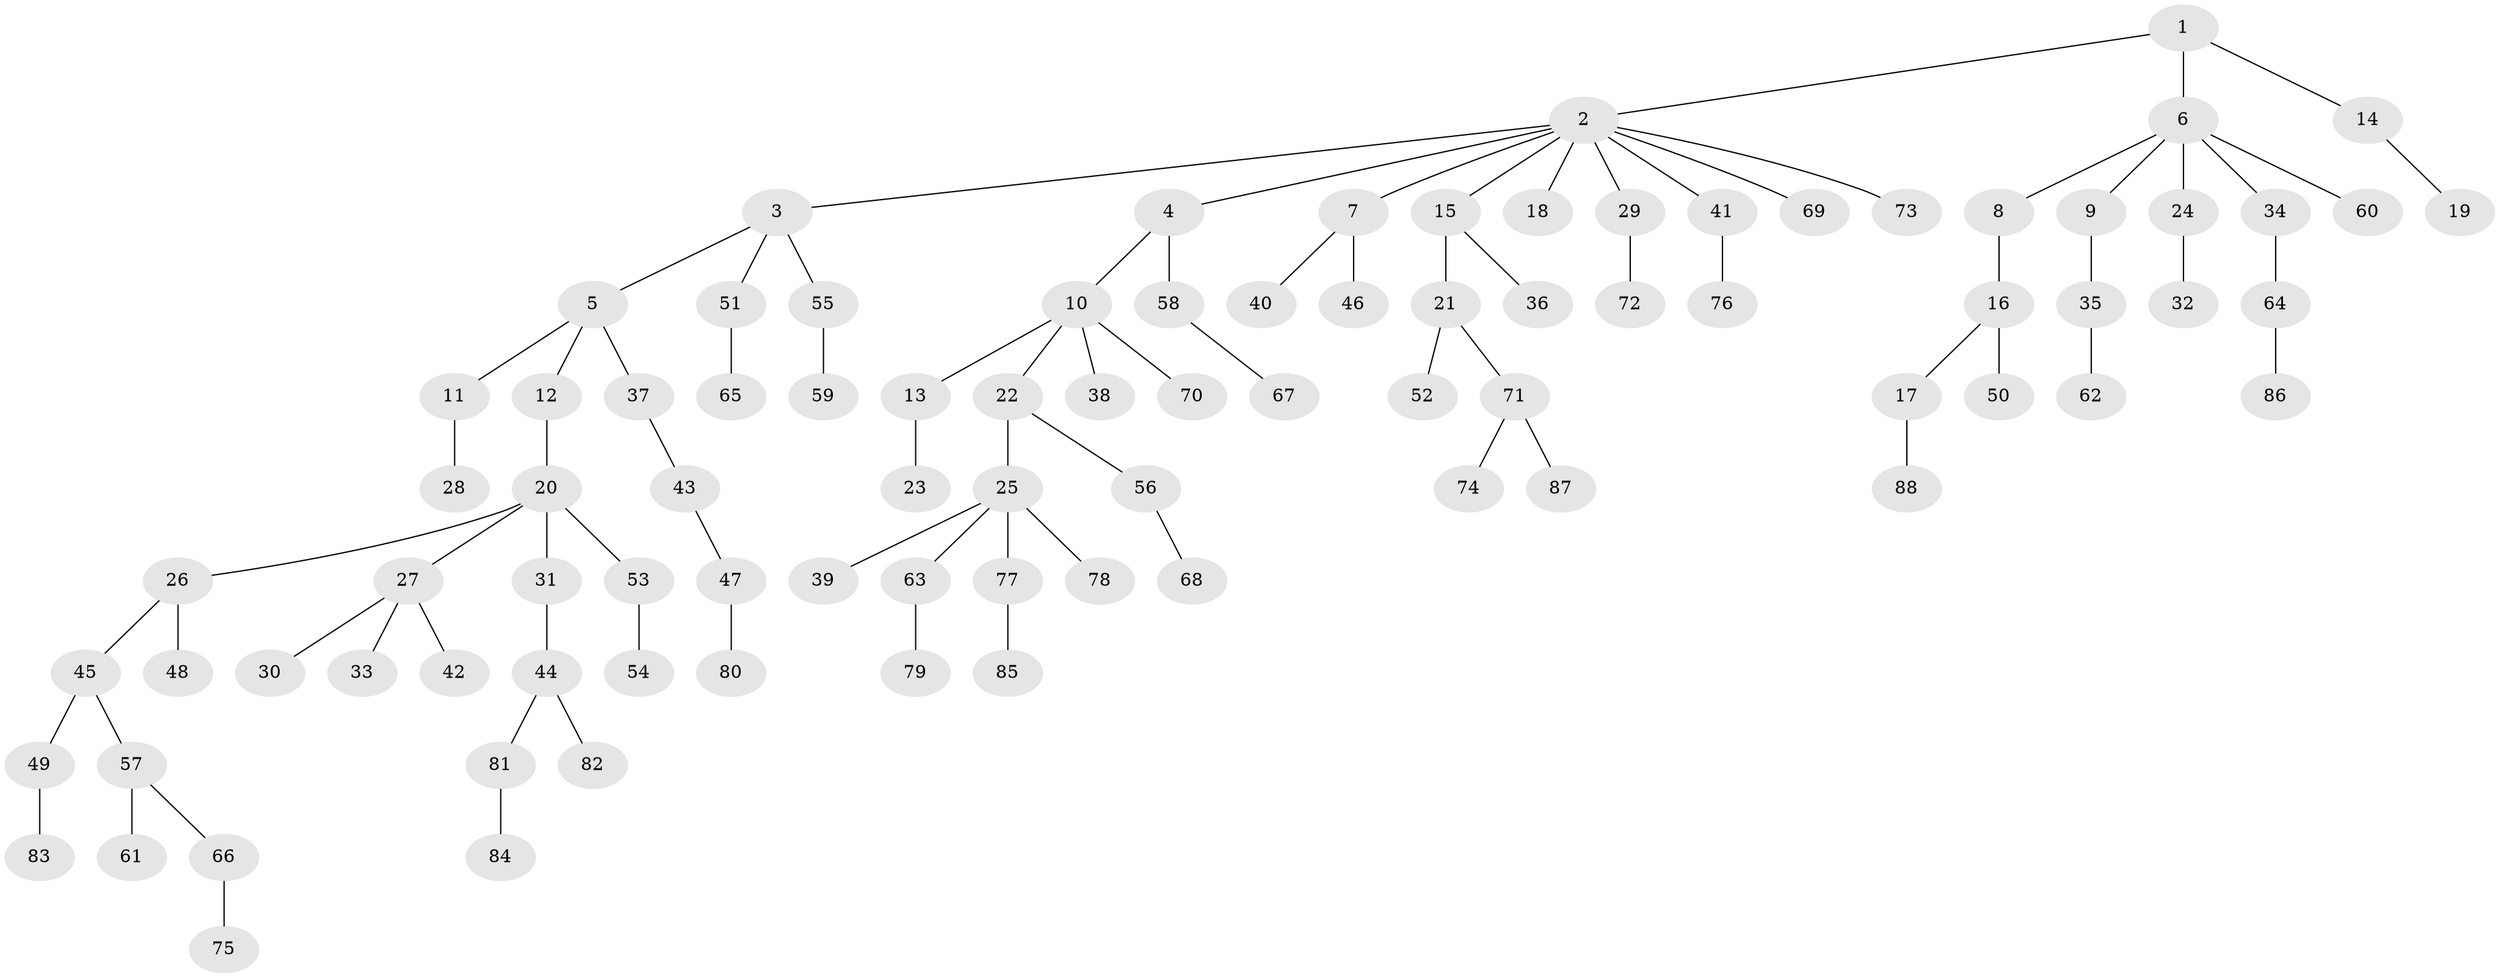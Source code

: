 // coarse degree distribution, {5: 0.07407407407407407, 6: 0.037037037037037035, 3: 0.07407407407407407, 1: 0.5925925925925926, 4: 0.037037037037037035, 2: 0.18518518518518517}
// Generated by graph-tools (version 1.1) at 2025/51/03/04/25 22:51:26]
// undirected, 88 vertices, 87 edges
graph export_dot {
  node [color=gray90,style=filled];
  1;
  2;
  3;
  4;
  5;
  6;
  7;
  8;
  9;
  10;
  11;
  12;
  13;
  14;
  15;
  16;
  17;
  18;
  19;
  20;
  21;
  22;
  23;
  24;
  25;
  26;
  27;
  28;
  29;
  30;
  31;
  32;
  33;
  34;
  35;
  36;
  37;
  38;
  39;
  40;
  41;
  42;
  43;
  44;
  45;
  46;
  47;
  48;
  49;
  50;
  51;
  52;
  53;
  54;
  55;
  56;
  57;
  58;
  59;
  60;
  61;
  62;
  63;
  64;
  65;
  66;
  67;
  68;
  69;
  70;
  71;
  72;
  73;
  74;
  75;
  76;
  77;
  78;
  79;
  80;
  81;
  82;
  83;
  84;
  85;
  86;
  87;
  88;
  1 -- 2;
  1 -- 6;
  1 -- 14;
  2 -- 3;
  2 -- 4;
  2 -- 7;
  2 -- 15;
  2 -- 18;
  2 -- 29;
  2 -- 41;
  2 -- 69;
  2 -- 73;
  3 -- 5;
  3 -- 51;
  3 -- 55;
  4 -- 10;
  4 -- 58;
  5 -- 11;
  5 -- 12;
  5 -- 37;
  6 -- 8;
  6 -- 9;
  6 -- 24;
  6 -- 34;
  6 -- 60;
  7 -- 40;
  7 -- 46;
  8 -- 16;
  9 -- 35;
  10 -- 13;
  10 -- 22;
  10 -- 38;
  10 -- 70;
  11 -- 28;
  12 -- 20;
  13 -- 23;
  14 -- 19;
  15 -- 21;
  15 -- 36;
  16 -- 17;
  16 -- 50;
  17 -- 88;
  20 -- 26;
  20 -- 27;
  20 -- 31;
  20 -- 53;
  21 -- 52;
  21 -- 71;
  22 -- 25;
  22 -- 56;
  24 -- 32;
  25 -- 39;
  25 -- 63;
  25 -- 77;
  25 -- 78;
  26 -- 45;
  26 -- 48;
  27 -- 30;
  27 -- 33;
  27 -- 42;
  29 -- 72;
  31 -- 44;
  34 -- 64;
  35 -- 62;
  37 -- 43;
  41 -- 76;
  43 -- 47;
  44 -- 81;
  44 -- 82;
  45 -- 49;
  45 -- 57;
  47 -- 80;
  49 -- 83;
  51 -- 65;
  53 -- 54;
  55 -- 59;
  56 -- 68;
  57 -- 61;
  57 -- 66;
  58 -- 67;
  63 -- 79;
  64 -- 86;
  66 -- 75;
  71 -- 74;
  71 -- 87;
  77 -- 85;
  81 -- 84;
}
